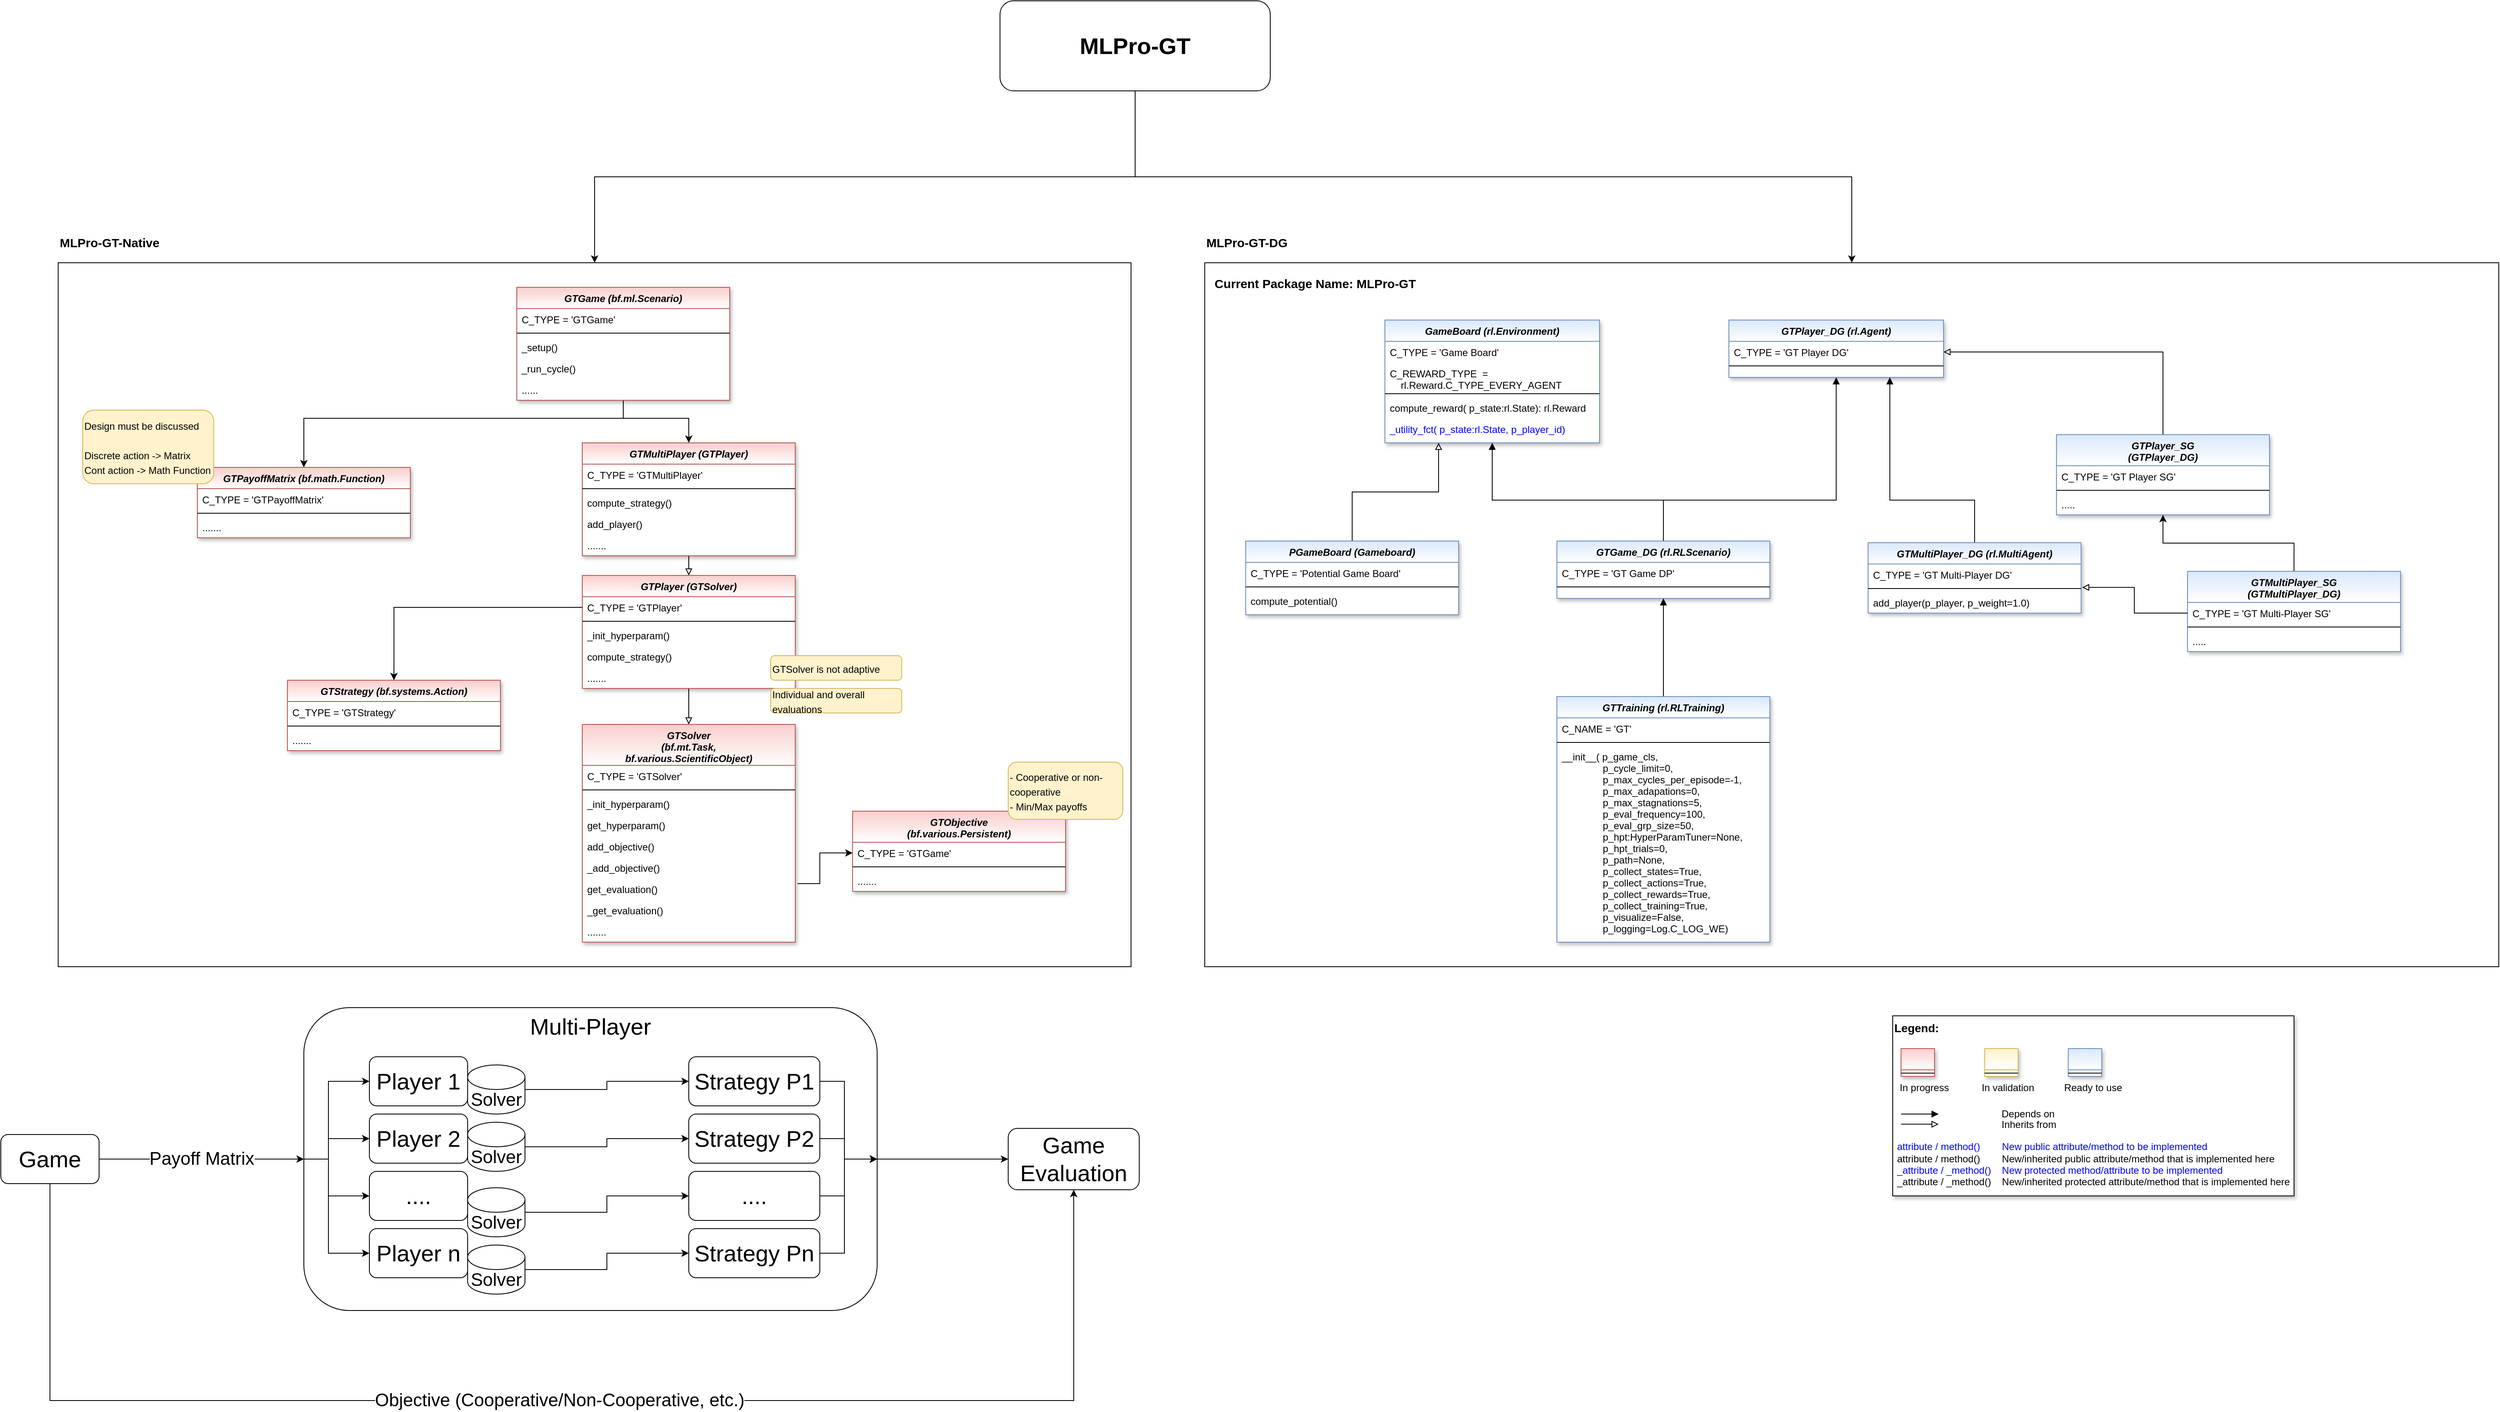 <mxfile version="21.2.8" type="device">
  <diagram id="C5RBs43oDa-KdzZeNtuy" name="Page-1">
    <mxGraphModel dx="3770" dy="956" grid="1" gridSize="10" guides="1" tooltips="1" connect="1" arrows="1" fold="1" page="1" pageScale="1" pageWidth="2336" pageHeight="1654" math="0" shadow="0">
      <root>
        <mxCell id="WIyWlLk6GJQsqaUBKTNV-0" />
        <mxCell id="WIyWlLk6GJQsqaUBKTNV-1" parent="WIyWlLk6GJQsqaUBKTNV-0" />
        <mxCell id="edyi3nbPPrcbqIj7zXXI-0" value="" style="rounded=0;whiteSpace=wrap;html=1;fillColor=none;" parent="WIyWlLk6GJQsqaUBKTNV-1" vertex="1">
          <mxGeometry x="1290" y="390" width="1580" height="860" as="geometry" />
        </mxCell>
        <mxCell id="edyi3nbPPrcbqIj7zXXI-1" value="GTPlayer_DG (rl.Agent)" style="swimlane;fontStyle=3;align=center;verticalAlign=top;childLayout=stackLayout;horizontal=1;startSize=26;horizontalStack=0;resizeParent=1;resizeLast=0;collapsible=1;marginBottom=0;rounded=0;shadow=1;strokeWidth=1;fillColor=#dae8fc;strokeColor=#6c8ebf;gradientColor=#ffffff;swimlaneFillColor=#ffffff;" parent="WIyWlLk6GJQsqaUBKTNV-1" vertex="1">
          <mxGeometry x="1930" y="460" width="262" height="70" as="geometry">
            <mxRectangle x="230" y="140" width="160" height="26" as="alternateBounds" />
          </mxGeometry>
        </mxCell>
        <mxCell id="edyi3nbPPrcbqIj7zXXI-2" value="C_TYPE = &#39;GT Player DG&#39;" style="text;align=left;verticalAlign=top;spacingLeft=4;spacingRight=4;overflow=hidden;rotatable=0;points=[[0,0.5],[1,0.5]];portConstraint=eastwest;" parent="edyi3nbPPrcbqIj7zXXI-1" vertex="1">
          <mxGeometry y="26" width="262" height="26" as="geometry" />
        </mxCell>
        <mxCell id="edyi3nbPPrcbqIj7zXXI-3" value="" style="line;html=1;strokeWidth=1;align=left;verticalAlign=middle;spacingTop=-1;spacingLeft=3;spacingRight=3;rotatable=0;labelPosition=right;points=[];portConstraint=eastwest;" parent="edyi3nbPPrcbqIj7zXXI-1" vertex="1">
          <mxGeometry y="52" width="262" height="8" as="geometry" />
        </mxCell>
        <mxCell id="edyi3nbPPrcbqIj7zXXI-4" value="GameBoard (rl.Environment)" style="swimlane;fontStyle=3;align=center;verticalAlign=top;childLayout=stackLayout;horizontal=1;startSize=26;horizontalStack=0;resizeParent=1;resizeLast=0;collapsible=1;marginBottom=0;rounded=0;shadow=1;strokeWidth=1;fillColor=#dae8fc;strokeColor=#6c8ebf;gradientColor=#ffffff;swimlaneFillColor=#ffffff;" parent="WIyWlLk6GJQsqaUBKTNV-1" vertex="1">
          <mxGeometry x="1510" y="460" width="262" height="150" as="geometry">
            <mxRectangle x="230" y="140" width="160" height="26" as="alternateBounds" />
          </mxGeometry>
        </mxCell>
        <mxCell id="edyi3nbPPrcbqIj7zXXI-5" value="C_TYPE = &#39;Game Board&#39;" style="text;align=left;verticalAlign=top;spacingLeft=4;spacingRight=4;overflow=hidden;rotatable=0;points=[[0,0.5],[1,0.5]];portConstraint=eastwest;" parent="edyi3nbPPrcbqIj7zXXI-4" vertex="1">
          <mxGeometry y="26" width="262" height="26" as="geometry" />
        </mxCell>
        <mxCell id="edyi3nbPPrcbqIj7zXXI-6" value="C_REWARD_TYPE  = &#xa;    rl.Reward.C_TYPE_EVERY_AGENT" style="text;align=left;verticalAlign=top;spacingLeft=4;spacingRight=4;overflow=hidden;rotatable=0;points=[[0,0.5],[1,0.5]];portConstraint=eastwest;" parent="edyi3nbPPrcbqIj7zXXI-4" vertex="1">
          <mxGeometry y="52" width="262" height="34" as="geometry" />
        </mxCell>
        <mxCell id="edyi3nbPPrcbqIj7zXXI-7" value="" style="line;html=1;strokeWidth=1;align=left;verticalAlign=middle;spacingTop=-1;spacingLeft=3;spacingRight=3;rotatable=0;labelPosition=right;points=[];portConstraint=eastwest;" parent="edyi3nbPPrcbqIj7zXXI-4" vertex="1">
          <mxGeometry y="86" width="262" height="8" as="geometry" />
        </mxCell>
        <mxCell id="edyi3nbPPrcbqIj7zXXI-8" value="compute_reward( p_state:rl.State): rl.Reward" style="text;align=left;verticalAlign=top;spacingLeft=4;spacingRight=4;overflow=hidden;rotatable=0;points=[[0,0.5],[1,0.5]];portConstraint=eastwest;" parent="edyi3nbPPrcbqIj7zXXI-4" vertex="1">
          <mxGeometry y="94" width="262" height="26" as="geometry" />
        </mxCell>
        <mxCell id="edyi3nbPPrcbqIj7zXXI-9" value="_utility_fct( p_state:rl.State, p_player_id)" style="text;align=left;verticalAlign=top;spacingLeft=4;spacingRight=4;overflow=hidden;rotatable=0;points=[[0,0.5],[1,0.5]];portConstraint=eastwest;fontColor=#0000FF;" parent="edyi3nbPPrcbqIj7zXXI-4" vertex="1">
          <mxGeometry y="120" width="262" height="26" as="geometry" />
        </mxCell>
        <mxCell id="edyi3nbPPrcbqIj7zXXI-10" style="edgeStyle=orthogonalEdgeStyle;rounded=0;orthogonalLoop=1;jettySize=auto;html=1;entryX=0.5;entryY=1;entryDx=0;entryDy=0;endArrow=block;endFill=1;exitX=0.5;exitY=0;exitDx=0;exitDy=0;" parent="WIyWlLk6GJQsqaUBKTNV-1" source="edyi3nbPPrcbqIj7zXXI-12" target="edyi3nbPPrcbqIj7zXXI-4" edge="1">
          <mxGeometry relative="1" as="geometry">
            <Array as="points">
              <mxPoint x="1830" y="680" />
              <mxPoint x="1638" y="680" />
            </Array>
          </mxGeometry>
        </mxCell>
        <mxCell id="edyi3nbPPrcbqIj7zXXI-11" style="edgeStyle=orthogonalEdgeStyle;rounded=0;orthogonalLoop=1;jettySize=auto;html=1;entryX=0.5;entryY=1;entryDx=0;entryDy=0;endArrow=block;endFill=1;exitX=0.5;exitY=0;exitDx=0;exitDy=0;" parent="WIyWlLk6GJQsqaUBKTNV-1" source="edyi3nbPPrcbqIj7zXXI-12" target="edyi3nbPPrcbqIj7zXXI-1" edge="1">
          <mxGeometry relative="1" as="geometry">
            <Array as="points">
              <mxPoint x="1830" y="680" />
              <mxPoint x="2018" y="680" />
            </Array>
          </mxGeometry>
        </mxCell>
        <mxCell id="edyi3nbPPrcbqIj7zXXI-12" value="GTGame_DG (rl.RLScenario)" style="swimlane;fontStyle=3;align=center;verticalAlign=top;childLayout=stackLayout;horizontal=1;startSize=26;horizontalStack=0;resizeParent=1;resizeLast=0;collapsible=1;marginBottom=0;rounded=0;shadow=1;strokeWidth=1;fillColor=#dae8fc;strokeColor=#6c8ebf;gradientColor=#ffffff;swimlaneFillColor=#ffffff;" parent="WIyWlLk6GJQsqaUBKTNV-1" vertex="1">
          <mxGeometry x="1720" y="730" width="260" height="70" as="geometry">
            <mxRectangle x="230" y="140" width="160" height="26" as="alternateBounds" />
          </mxGeometry>
        </mxCell>
        <mxCell id="edyi3nbPPrcbqIj7zXXI-13" value="C_TYPE = &#39;GT Game DP&#39;" style="text;align=left;verticalAlign=top;spacingLeft=4;spacingRight=4;overflow=hidden;rotatable=0;points=[[0,0.5],[1,0.5]];portConstraint=eastwest;" parent="edyi3nbPPrcbqIj7zXXI-12" vertex="1">
          <mxGeometry y="26" width="260" height="26" as="geometry" />
        </mxCell>
        <mxCell id="edyi3nbPPrcbqIj7zXXI-14" value="" style="line;html=1;strokeWidth=1;align=left;verticalAlign=middle;spacingTop=-1;spacingLeft=3;spacingRight=3;rotatable=0;labelPosition=right;points=[];portConstraint=eastwest;" parent="edyi3nbPPrcbqIj7zXXI-12" vertex="1">
          <mxGeometry y="52" width="260" height="8" as="geometry" />
        </mxCell>
        <mxCell id="edyi3nbPPrcbqIj7zXXI-15" style="edgeStyle=orthogonalEdgeStyle;rounded=0;orthogonalLoop=1;jettySize=auto;html=1;entryX=0.25;entryY=1;entryDx=0;entryDy=0;endArrow=block;endFill=0;" parent="WIyWlLk6GJQsqaUBKTNV-1" source="edyi3nbPPrcbqIj7zXXI-16" target="edyi3nbPPrcbqIj7zXXI-4" edge="1">
          <mxGeometry relative="1" as="geometry">
            <mxPoint x="1590" y="640" as="targetPoint" />
          </mxGeometry>
        </mxCell>
        <mxCell id="edyi3nbPPrcbqIj7zXXI-16" value="PGameBoard (Gameboard)" style="swimlane;fontStyle=3;align=center;verticalAlign=top;childLayout=stackLayout;horizontal=1;startSize=26;horizontalStack=0;resizeParent=1;resizeLast=0;collapsible=1;marginBottom=0;rounded=0;shadow=1;strokeWidth=1;fillColor=#dae8fc;strokeColor=#6c8ebf;gradientColor=#ffffff;swimlaneFillColor=#ffffff;" parent="WIyWlLk6GJQsqaUBKTNV-1" vertex="1">
          <mxGeometry x="1340" y="730" width="260" height="90" as="geometry">
            <mxRectangle x="230" y="140" width="160" height="26" as="alternateBounds" />
          </mxGeometry>
        </mxCell>
        <mxCell id="edyi3nbPPrcbqIj7zXXI-17" value="C_TYPE = &#39;Potential Game Board&#39;" style="text;align=left;verticalAlign=top;spacingLeft=4;spacingRight=4;overflow=hidden;rotatable=0;points=[[0,0.5],[1,0.5]];portConstraint=eastwest;" parent="edyi3nbPPrcbqIj7zXXI-16" vertex="1">
          <mxGeometry y="26" width="260" height="26" as="geometry" />
        </mxCell>
        <mxCell id="edyi3nbPPrcbqIj7zXXI-18" value="" style="line;html=1;strokeWidth=1;align=left;verticalAlign=middle;spacingTop=-1;spacingLeft=3;spacingRight=3;rotatable=0;labelPosition=right;points=[];portConstraint=eastwest;" parent="edyi3nbPPrcbqIj7zXXI-16" vertex="1">
          <mxGeometry y="52" width="260" height="8" as="geometry" />
        </mxCell>
        <mxCell id="edyi3nbPPrcbqIj7zXXI-19" value="compute_potential()" style="text;align=left;verticalAlign=top;spacingLeft=4;spacingRight=4;overflow=hidden;rotatable=0;points=[[0,0.5],[1,0.5]];portConstraint=eastwest;" parent="edyi3nbPPrcbqIj7zXXI-16" vertex="1">
          <mxGeometry y="60" width="260" height="26" as="geometry" />
        </mxCell>
        <mxCell id="edyi3nbPPrcbqIj7zXXI-20" style="edgeStyle=orthogonalEdgeStyle;rounded=0;orthogonalLoop=1;jettySize=auto;html=1;entryX=0.75;entryY=1;entryDx=0;entryDy=0;endArrow=block;endFill=1;exitX=0.5;exitY=0;exitDx=0;exitDy=0;" parent="WIyWlLk6GJQsqaUBKTNV-1" source="edyi3nbPPrcbqIj7zXXI-21" target="edyi3nbPPrcbqIj7zXXI-1" edge="1">
          <mxGeometry relative="1" as="geometry">
            <Array as="points">
              <mxPoint x="2170" y="680" />
              <mxPoint x="2073" y="680" />
            </Array>
          </mxGeometry>
        </mxCell>
        <mxCell id="edyi3nbPPrcbqIj7zXXI-21" value="GTMultiPlayer_DG (rl.MultiAgent)" style="swimlane;fontStyle=3;align=center;verticalAlign=top;childLayout=stackLayout;horizontal=1;startSize=26;horizontalStack=0;resizeParent=1;resizeLast=0;collapsible=1;marginBottom=0;rounded=0;shadow=1;strokeWidth=1;fillColor=#dae8fc;strokeColor=#6c8ebf;gradientColor=#ffffff;swimlaneFillColor=#ffffff;" parent="WIyWlLk6GJQsqaUBKTNV-1" vertex="1">
          <mxGeometry x="2100" y="732" width="260" height="86" as="geometry">
            <mxRectangle x="230" y="140" width="160" height="26" as="alternateBounds" />
          </mxGeometry>
        </mxCell>
        <mxCell id="edyi3nbPPrcbqIj7zXXI-22" value="C_TYPE = &#39;GT Multi-Player DG&#39;" style="text;align=left;verticalAlign=top;spacingLeft=4;spacingRight=4;overflow=hidden;rotatable=0;points=[[0,0.5],[1,0.5]];portConstraint=eastwest;" parent="edyi3nbPPrcbqIj7zXXI-21" vertex="1">
          <mxGeometry y="26" width="260" height="26" as="geometry" />
        </mxCell>
        <mxCell id="edyi3nbPPrcbqIj7zXXI-23" value="" style="line;html=1;strokeWidth=1;align=left;verticalAlign=middle;spacingTop=-1;spacingLeft=3;spacingRight=3;rotatable=0;labelPosition=right;points=[];portConstraint=eastwest;" parent="edyi3nbPPrcbqIj7zXXI-21" vertex="1">
          <mxGeometry y="52" width="260" height="8" as="geometry" />
        </mxCell>
        <mxCell id="edyi3nbPPrcbqIj7zXXI-24" value="add_player(p_player, p_weight=1.0)" style="text;align=left;verticalAlign=top;spacingLeft=4;spacingRight=4;overflow=hidden;rotatable=0;points=[[0,0.5],[1,0.5]];portConstraint=eastwest;" parent="edyi3nbPPrcbqIj7zXXI-21" vertex="1">
          <mxGeometry y="60" width="260" height="26" as="geometry" />
        </mxCell>
        <mxCell id="edyi3nbPPrcbqIj7zXXI-25" style="edgeStyle=orthogonalEdgeStyle;rounded=0;orthogonalLoop=1;jettySize=auto;html=1;entryX=0.5;entryY=1;entryDx=0;entryDy=0;endArrow=block;endFill=1;" parent="WIyWlLk6GJQsqaUBKTNV-1" source="edyi3nbPPrcbqIj7zXXI-26" target="edyi3nbPPrcbqIj7zXXI-12" edge="1">
          <mxGeometry relative="1" as="geometry" />
        </mxCell>
        <mxCell id="edyi3nbPPrcbqIj7zXXI-26" value="GTTraining (rl.RLTraining)" style="swimlane;fontStyle=3;align=center;verticalAlign=top;childLayout=stackLayout;horizontal=1;startSize=26;horizontalStack=0;resizeParent=1;resizeLast=0;collapsible=1;marginBottom=0;rounded=0;shadow=1;strokeWidth=1;fillColor=#dae8fc;strokeColor=#6c8ebf;swimlaneFillColor=#ffffff;gradientColor=#ffffff;glass=0;" parent="WIyWlLk6GJQsqaUBKTNV-1" vertex="1">
          <mxGeometry x="1720" y="920" width="260" height="300" as="geometry">
            <mxRectangle x="230" y="140" width="160" height="26" as="alternateBounds" />
          </mxGeometry>
        </mxCell>
        <mxCell id="edyi3nbPPrcbqIj7zXXI-27" value="C_NAME = &#39;GT&#39;" style="text;align=left;verticalAlign=top;spacingLeft=4;spacingRight=4;overflow=hidden;rotatable=0;points=[[0,0.5],[1,0.5]];portConstraint=eastwest;" parent="edyi3nbPPrcbqIj7zXXI-26" vertex="1">
          <mxGeometry y="26" width="260" height="26" as="geometry" />
        </mxCell>
        <mxCell id="edyi3nbPPrcbqIj7zXXI-28" value="" style="line;html=1;strokeWidth=1;align=left;verticalAlign=middle;spacingTop=-1;spacingLeft=3;spacingRight=3;rotatable=0;labelPosition=right;points=[];portConstraint=eastwest;" parent="edyi3nbPPrcbqIj7zXXI-26" vertex="1">
          <mxGeometry y="52" width="260" height="8" as="geometry" />
        </mxCell>
        <mxCell id="edyi3nbPPrcbqIj7zXXI-29" value="__init__( p_game_cls, &#xa;               p_cycle_limit=0,&#xa;               p_max_cycles_per_episode=-1, &#xa;               p_max_adapations=0,&#xa;               p_max_stagnations=5,&#xa;               p_eval_frequency=100,&#xa;               p_eval_grp_size=50,&#xa;               p_hpt:HyperParamTuner=None,&#xa;               p_hpt_trials=0,&#xa;               p_path=None,&#xa;               p_collect_states=True,&#xa;               p_collect_actions=True,&#xa;               p_collect_rewards=True,&#xa;               p_collect_training=True,&#xa;               p_visualize=False,&#xa;               p_logging=Log.C_LOG_WE)" style="text;align=left;verticalAlign=top;spacingLeft=4;spacingRight=4;overflow=hidden;rotatable=0;points=[[0,0.5],[1,0.5]];portConstraint=eastwest;" parent="edyi3nbPPrcbqIj7zXXI-26" vertex="1">
          <mxGeometry y="60" width="260" height="240" as="geometry" />
        </mxCell>
        <mxCell id="edyi3nbPPrcbqIj7zXXI-30" value="" style="group" parent="WIyWlLk6GJQsqaUBKTNV-1" vertex="1" connectable="0">
          <mxGeometry x="2130" y="1310" width="490" height="220" as="geometry" />
        </mxCell>
        <mxCell id="edyi3nbPPrcbqIj7zXXI-31" value="&lt;font color=&quot;#000000&quot; size=&quot;1&quot;&gt;&lt;b style=&quot;font-size: 14px&quot;&gt;Legend:&lt;br&gt;&lt;/b&gt;&lt;/font&gt;&lt;br&gt;&lt;br&gt;&lt;br&gt;&lt;font color=&quot;#0000ff&quot; style=&quot;font-size: 6px&quot;&gt;&lt;br&gt;&lt;/font&gt;&lt;span style=&quot;color: rgb(0 , 0 , 0)&quot;&gt;&lt;font style=&quot;font-size: 4px&quot;&gt;&amp;nbsp; &amp;nbsp;&lt;/font&gt;&amp;nbsp;In progress&amp;nbsp; &amp;nbsp; &amp;nbsp; &amp;nbsp; &amp;nbsp; &amp;nbsp; In validation&amp;nbsp; &amp;nbsp; &amp;nbsp; &amp;nbsp; &amp;nbsp; &amp;nbsp;Ready to use&lt;/span&gt;&lt;font color=&quot;#000000&quot;&gt;&amp;nbsp;&lt;br&gt;&lt;/font&gt;&lt;font color=&quot;#0000ff&quot;&gt;&lt;br&gt;&lt;br&gt;&lt;br&gt;&lt;br&gt;&amp;nbsp;attribute / method()&amp;nbsp; &amp;nbsp; &amp;nbsp; &amp;nbsp; New public attribute/method to be implemented&lt;/font&gt;&lt;br&gt;&lt;font color=&quot;#000000&quot;&gt;&amp;nbsp;&lt;/font&gt;&lt;font color=&quot;#000000&quot;&gt;attribute / method()&lt;span&gt;	&lt;/span&gt;&amp;nbsp; &amp;nbsp; &amp;nbsp; &amp;nbsp;New/inherited public attribute/method that is implemented here&lt;br&gt;&lt;/font&gt;&lt;font color=&quot;#0000ff&quot;&gt;&amp;nbsp;_attribute /&amp;nbsp;&lt;/font&gt;&lt;font color=&quot;#0000ff&quot;&gt;_method()&amp;nbsp; &amp;nbsp; New protected method/attribute to be implemented&lt;/font&gt;&lt;br&gt;&lt;font color=&quot;#000000&quot;&gt;&amp;nbsp;_attribute / _method()&amp;nbsp; &amp;nbsp; New/inherited protected attribute/method that is implemented here&lt;br&gt;&lt;/font&gt;&lt;font color=&quot;#000000&quot;&gt;&lt;br&gt;&lt;br&gt;&lt;br&gt;&lt;br&gt;&lt;br&gt;&lt;/font&gt;" style="text;html=1;align=left;verticalAlign=top;whiteSpace=wrap;rounded=0;fontColor=#006600;strokeColor=#000000;shadow=1;fillColor=#ffffff;" parent="edyi3nbPPrcbqIj7zXXI-30" vertex="1">
          <mxGeometry width="490.0" height="220" as="geometry" />
        </mxCell>
        <mxCell id="edyi3nbPPrcbqIj7zXXI-32" value="Depends on" style="endArrow=block;html=1;labelPosition=right;verticalLabelPosition=middle;align=left;verticalAlign=middle;endFill=1;fontSize=12;" parent="edyi3nbPPrcbqIj7zXXI-30" edge="1">
          <mxGeometry x="-1623.125" y="-2180" width="51.042" height="50" as="geometry">
            <mxPoint x="10.208" y="120.003" as="sourcePoint" />
            <mxPoint x="55.991" y="120.003" as="targetPoint" />
            <mxPoint x="98" as="offset" />
            <Array as="points">
              <mxPoint x="30.625" y="120" />
            </Array>
          </mxGeometry>
        </mxCell>
        <mxCell id="edyi3nbPPrcbqIj7zXXI-33" value="Inherits from" style="endArrow=block;html=1;labelPosition=right;verticalLabelPosition=middle;align=left;verticalAlign=middle;endFill=0;fontSize=12;" parent="edyi3nbPPrcbqIj7zXXI-30" edge="1">
          <mxGeometry x="-1623.125" y="-2180" width="51.042" height="50" as="geometry">
            <mxPoint x="10.208" y="132.385" as="sourcePoint" />
            <mxPoint x="55.991" y="132.385" as="targetPoint" />
            <mxPoint x="98" y="1" as="offset" />
          </mxGeometry>
        </mxCell>
        <mxCell id="edyi3nbPPrcbqIj7zXXI-34" value="" style="swimlane;fontStyle=3;align=center;verticalAlign=top;childLayout=stackLayout;horizontal=1;startSize=26;horizontalStack=0;resizeParent=1;resizeLast=0;collapsible=1;marginBottom=0;rounded=0;shadow=1;strokeWidth=1;fillColor=#f8cecc;strokeColor=#b85450;gradientColor=#ffffff;swimlaneFillColor=#ffffff;" parent="edyi3nbPPrcbqIj7zXXI-30" vertex="1">
          <mxGeometry x="10.208" y="40" width="40.833" height="34" as="geometry">
            <mxRectangle x="230" y="140" width="160" height="26" as="alternateBounds" />
          </mxGeometry>
        </mxCell>
        <mxCell id="edyi3nbPPrcbqIj7zXXI-35" value="" style="line;html=1;strokeWidth=1;align=left;verticalAlign=middle;spacingTop=-1;spacingLeft=3;spacingRight=3;rotatable=0;labelPosition=right;points=[];portConstraint=eastwest;" parent="edyi3nbPPrcbqIj7zXXI-34" vertex="1">
          <mxGeometry y="26" width="40.833" height="8" as="geometry" />
        </mxCell>
        <mxCell id="edyi3nbPPrcbqIj7zXXI-36" value="" style="swimlane;fontStyle=3;align=center;verticalAlign=top;childLayout=stackLayout;horizontal=1;startSize=26;horizontalStack=0;resizeParent=1;resizeLast=0;collapsible=1;marginBottom=0;rounded=0;shadow=1;strokeWidth=1;fillColor=#fff2cc;strokeColor=#d6b656;gradientColor=#ffffff;swimlaneFillColor=#ffffff;" parent="edyi3nbPPrcbqIj7zXXI-30" vertex="1">
          <mxGeometry x="112.292" y="40" width="40.833" height="34" as="geometry">
            <mxRectangle x="230" y="140" width="160" height="26" as="alternateBounds" />
          </mxGeometry>
        </mxCell>
        <mxCell id="edyi3nbPPrcbqIj7zXXI-37" value="" style="line;html=1;strokeWidth=1;align=left;verticalAlign=middle;spacingTop=-1;spacingLeft=3;spacingRight=3;rotatable=0;labelPosition=right;points=[];portConstraint=eastwest;" parent="edyi3nbPPrcbqIj7zXXI-36" vertex="1">
          <mxGeometry y="26" width="40.833" height="8" as="geometry" />
        </mxCell>
        <mxCell id="edyi3nbPPrcbqIj7zXXI-38" value="" style="swimlane;fontStyle=3;align=center;verticalAlign=top;childLayout=stackLayout;horizontal=1;startSize=26;horizontalStack=0;resizeParent=1;resizeLast=0;collapsible=1;marginBottom=0;rounded=0;shadow=1;strokeWidth=1;fillColor=#dae8fc;strokeColor=#6c8ebf;gradientColor=#ffffff;swimlaneFillColor=#ffffff;" parent="edyi3nbPPrcbqIj7zXXI-30" vertex="1">
          <mxGeometry x="214.375" y="40" width="40.833" height="34" as="geometry">
            <mxRectangle x="230" y="140" width="160" height="26" as="alternateBounds" />
          </mxGeometry>
        </mxCell>
        <mxCell id="edyi3nbPPrcbqIj7zXXI-39" value="" style="line;html=1;strokeWidth=1;align=left;verticalAlign=middle;spacingTop=-1;spacingLeft=3;spacingRight=3;rotatable=0;labelPosition=right;points=[];portConstraint=eastwest;" parent="edyi3nbPPrcbqIj7zXXI-38" vertex="1">
          <mxGeometry y="26" width="40.833" height="8" as="geometry" />
        </mxCell>
        <mxCell id="edyi3nbPPrcbqIj7zXXI-40" value="Current Package Name: MLPro-GT" style="text;html=1;strokeColor=none;fillColor=none;align=left;verticalAlign=middle;whiteSpace=wrap;rounded=0;fontSize=15;fontStyle=1" parent="WIyWlLk6GJQsqaUBKTNV-1" vertex="1">
          <mxGeometry x="1300" y="400" width="290" height="30" as="geometry" />
        </mxCell>
        <mxCell id="edyi3nbPPrcbqIj7zXXI-41" value="MLPro-GT-DG" style="text;html=1;strokeColor=none;fillColor=none;align=left;verticalAlign=middle;whiteSpace=wrap;rounded=0;fontSize=15;fontStyle=1" parent="WIyWlLk6GJQsqaUBKTNV-1" vertex="1">
          <mxGeometry x="1290" y="350" width="290" height="30" as="geometry" />
        </mxCell>
        <mxCell id="edyi3nbPPrcbqIj7zXXI-42" value="" style="rounded=0;whiteSpace=wrap;html=1;fillColor=none;" parent="WIyWlLk6GJQsqaUBKTNV-1" vertex="1">
          <mxGeometry x="-110" y="390" width="1310" height="860" as="geometry" />
        </mxCell>
        <mxCell id="edyi3nbPPrcbqIj7zXXI-43" value="MLPro-GT-Native" style="text;html=1;strokeColor=none;fillColor=none;align=left;verticalAlign=middle;whiteSpace=wrap;rounded=0;fontSize=15;fontStyle=1" parent="WIyWlLk6GJQsqaUBKTNV-1" vertex="1">
          <mxGeometry x="-110" y="350" width="290" height="30" as="geometry" />
        </mxCell>
        <mxCell id="edyi3nbPPrcbqIj7zXXI-44" style="edgeStyle=orthogonalEdgeStyle;rounded=0;orthogonalLoop=1;jettySize=auto;html=1;exitX=0.5;exitY=1;exitDx=0;exitDy=0;strokeColor=#000000;fontSize=12;fontColor=#FF0000;" parent="WIyWlLk6GJQsqaUBKTNV-1" source="edyi3nbPPrcbqIj7zXXI-47" target="edyi3nbPPrcbqIj7zXXI-62" edge="1">
          <mxGeometry relative="1" as="geometry">
            <Array as="points">
              <mxPoint x="580" y="580" />
              <mxPoint x="660" y="580" />
            </Array>
          </mxGeometry>
        </mxCell>
        <mxCell id="edyi3nbPPrcbqIj7zXXI-45" style="edgeStyle=orthogonalEdgeStyle;rounded=0;orthogonalLoop=1;jettySize=auto;html=1;exitX=0.5;exitY=1;exitDx=0;exitDy=0;strokeColor=#000000;fontSize=12;fontColor=#FF0000;" parent="WIyWlLk6GJQsqaUBKTNV-1" source="edyi3nbPPrcbqIj7zXXI-47" target="edyi3nbPPrcbqIj7zXXI-69" edge="1">
          <mxGeometry relative="1" as="geometry">
            <Array as="points">
              <mxPoint x="580" y="580" />
              <mxPoint x="190" y="580" />
            </Array>
          </mxGeometry>
        </mxCell>
        <mxCell id="edyi3nbPPrcbqIj7zXXI-47" value="GTGame (bf.ml.Scenario)" style="swimlane;fontStyle=3;align=center;verticalAlign=top;childLayout=stackLayout;horizontal=1;startSize=26;horizontalStack=0;resizeParent=1;resizeLast=0;collapsible=1;marginBottom=0;rounded=0;shadow=1;strokeWidth=1;fillColor=#f8cecc;strokeColor=#b85450;swimlaneFillColor=#ffffff;gradientColor=#FFFFFF;" parent="WIyWlLk6GJQsqaUBKTNV-1" vertex="1">
          <mxGeometry x="450" y="420" width="260" height="138" as="geometry">
            <mxRectangle x="230" y="140" width="160" height="26" as="alternateBounds" />
          </mxGeometry>
        </mxCell>
        <mxCell id="edyi3nbPPrcbqIj7zXXI-48" value="C_TYPE = &#39;GTGame&#39;" style="text;align=left;verticalAlign=top;spacingLeft=4;spacingRight=4;overflow=hidden;rotatable=0;points=[[0,0.5],[1,0.5]];portConstraint=eastwest;" parent="edyi3nbPPrcbqIj7zXXI-47" vertex="1">
          <mxGeometry y="26" width="260" height="26" as="geometry" />
        </mxCell>
        <mxCell id="edyi3nbPPrcbqIj7zXXI-49" value="" style="line;html=1;strokeWidth=1;align=left;verticalAlign=middle;spacingTop=-1;spacingLeft=3;spacingRight=3;rotatable=0;labelPosition=right;points=[];portConstraint=eastwest;" parent="edyi3nbPPrcbqIj7zXXI-47" vertex="1">
          <mxGeometry y="52" width="260" height="8" as="geometry" />
        </mxCell>
        <mxCell id="PY6VnsQkHOvrlPO8x4ux-0" value="_setup()" style="text;align=left;verticalAlign=top;spacingLeft=4;spacingRight=4;overflow=hidden;rotatable=0;points=[[0,0.5],[1,0.5]];portConstraint=eastwest;" parent="edyi3nbPPrcbqIj7zXXI-47" vertex="1">
          <mxGeometry y="60" width="260" height="26" as="geometry" />
        </mxCell>
        <mxCell id="PY6VnsQkHOvrlPO8x4ux-1" value="_run_cycle()" style="text;align=left;verticalAlign=top;spacingLeft=4;spacingRight=4;overflow=hidden;rotatable=0;points=[[0,0.5],[1,0.5]];portConstraint=eastwest;" parent="edyi3nbPPrcbqIj7zXXI-47" vertex="1">
          <mxGeometry y="86" width="260" height="26" as="geometry" />
        </mxCell>
        <mxCell id="PY6VnsQkHOvrlPO8x4ux-2" value="......" style="text;align=left;verticalAlign=top;spacingLeft=4;spacingRight=4;overflow=hidden;rotatable=0;points=[[0,0.5],[1,0.5]];portConstraint=eastwest;" parent="edyi3nbPPrcbqIj7zXXI-47" vertex="1">
          <mxGeometry y="112" width="260" height="26" as="geometry" />
        </mxCell>
        <mxCell id="edyi3nbPPrcbqIj7zXXI-54" style="edgeStyle=orthogonalEdgeStyle;rounded=0;orthogonalLoop=1;jettySize=auto;html=1;exitX=0.5;exitY=1;exitDx=0;exitDy=0;strokeColor=#000000;fontSize=12;fontColor=#FF0000;endArrow=block;endFill=0;" parent="WIyWlLk6GJQsqaUBKTNV-1" source="edyi3nbPPrcbqIj7zXXI-55" target="edyi3nbPPrcbqIj7zXXI-65" edge="1">
          <mxGeometry relative="1" as="geometry" />
        </mxCell>
        <mxCell id="edyi3nbPPrcbqIj7zXXI-55" value="GTPlayer (GTSolver)" style="swimlane;fontStyle=3;align=center;verticalAlign=top;childLayout=stackLayout;horizontal=1;startSize=26;horizontalStack=0;resizeParent=1;resizeLast=0;collapsible=1;marginBottom=0;rounded=0;shadow=1;strokeWidth=1;fillColor=#f8cecc;strokeColor=#b85450;swimlaneFillColor=#ffffff;gradientColor=#FFFFFF;" parent="WIyWlLk6GJQsqaUBKTNV-1" vertex="1">
          <mxGeometry x="530" y="772" width="260" height="138" as="geometry">
            <mxRectangle x="230" y="140" width="160" height="26" as="alternateBounds" />
          </mxGeometry>
        </mxCell>
        <mxCell id="edyi3nbPPrcbqIj7zXXI-56" value="C_TYPE = &#39;GTPlayer&#39;" style="text;align=left;verticalAlign=top;spacingLeft=4;spacingRight=4;overflow=hidden;rotatable=0;points=[[0,0.5],[1,0.5]];portConstraint=eastwest;" parent="edyi3nbPPrcbqIj7zXXI-55" vertex="1">
          <mxGeometry y="26" width="260" height="26" as="geometry" />
        </mxCell>
        <mxCell id="edyi3nbPPrcbqIj7zXXI-57" value="" style="line;html=1;strokeWidth=1;align=left;verticalAlign=middle;spacingTop=-1;spacingLeft=3;spacingRight=3;rotatable=0;labelPosition=right;points=[];portConstraint=eastwest;" parent="edyi3nbPPrcbqIj7zXXI-55" vertex="1">
          <mxGeometry y="52" width="260" height="8" as="geometry" />
        </mxCell>
        <mxCell id="PY6VnsQkHOvrlPO8x4ux-17" value="_init_hyperparam()" style="text;align=left;verticalAlign=top;spacingLeft=4;spacingRight=4;overflow=hidden;rotatable=0;points=[[0,0.5],[1,0.5]];portConstraint=eastwest;" parent="edyi3nbPPrcbqIj7zXXI-55" vertex="1">
          <mxGeometry y="60" width="260" height="26" as="geometry" />
        </mxCell>
        <mxCell id="PY6VnsQkHOvrlPO8x4ux-18" value="compute_strategy()" style="text;align=left;verticalAlign=top;spacingLeft=4;spacingRight=4;overflow=hidden;rotatable=0;points=[[0,0.5],[1,0.5]];portConstraint=eastwest;" parent="edyi3nbPPrcbqIj7zXXI-55" vertex="1">
          <mxGeometry y="86" width="260" height="26" as="geometry" />
        </mxCell>
        <mxCell id="PY6VnsQkHOvrlPO8x4ux-23" value="......." style="text;align=left;verticalAlign=top;spacingLeft=4;spacingRight=4;overflow=hidden;rotatable=0;points=[[0,0.5],[1,0.5]];portConstraint=eastwest;" parent="edyi3nbPPrcbqIj7zXXI-55" vertex="1">
          <mxGeometry y="112" width="260" height="26" as="geometry" />
        </mxCell>
        <mxCell id="edyi3nbPPrcbqIj7zXXI-58" value="GTStrategy (bf.systems.Action)" style="swimlane;fontStyle=3;align=center;verticalAlign=top;childLayout=stackLayout;horizontal=1;startSize=26;horizontalStack=0;resizeParent=1;resizeLast=0;collapsible=1;marginBottom=0;rounded=0;shadow=1;strokeWidth=1;fillColor=#f8cecc;strokeColor=#b85450;swimlaneFillColor=#ffffff;gradientColor=#FFFFFF;" parent="WIyWlLk6GJQsqaUBKTNV-1" vertex="1">
          <mxGeometry x="170" y="900" width="260" height="86" as="geometry">
            <mxRectangle x="230" y="140" width="160" height="26" as="alternateBounds" />
          </mxGeometry>
        </mxCell>
        <mxCell id="edyi3nbPPrcbqIj7zXXI-59" value="C_TYPE = &#39;GTStrategy&#39;" style="text;align=left;verticalAlign=top;spacingLeft=4;spacingRight=4;overflow=hidden;rotatable=0;points=[[0,0.5],[1,0.5]];portConstraint=eastwest;" parent="edyi3nbPPrcbqIj7zXXI-58" vertex="1">
          <mxGeometry y="26" width="260" height="26" as="geometry" />
        </mxCell>
        <mxCell id="edyi3nbPPrcbqIj7zXXI-60" value="" style="line;html=1;strokeWidth=1;align=left;verticalAlign=middle;spacingTop=-1;spacingLeft=3;spacingRight=3;rotatable=0;labelPosition=right;points=[];portConstraint=eastwest;" parent="edyi3nbPPrcbqIj7zXXI-58" vertex="1">
          <mxGeometry y="52" width="260" height="8" as="geometry" />
        </mxCell>
        <mxCell id="PY6VnsQkHOvrlPO8x4ux-21" value="......." style="text;align=left;verticalAlign=top;spacingLeft=4;spacingRight=4;overflow=hidden;rotatable=0;points=[[0,0.5],[1,0.5]];portConstraint=eastwest;" parent="edyi3nbPPrcbqIj7zXXI-58" vertex="1">
          <mxGeometry y="60" width="260" height="26" as="geometry" />
        </mxCell>
        <mxCell id="edyi3nbPPrcbqIj7zXXI-61" style="edgeStyle=orthogonalEdgeStyle;rounded=0;orthogonalLoop=1;jettySize=auto;html=1;exitX=0.5;exitY=1;exitDx=0;exitDy=0;entryX=0.5;entryY=0;entryDx=0;entryDy=0;strokeColor=#000000;fontSize=12;fontColor=#FF0000;endArrow=block;endFill=0;" parent="WIyWlLk6GJQsqaUBKTNV-1" source="edyi3nbPPrcbqIj7zXXI-62" target="edyi3nbPPrcbqIj7zXXI-55" edge="1">
          <mxGeometry relative="1" as="geometry" />
        </mxCell>
        <mxCell id="edyi3nbPPrcbqIj7zXXI-62" value="GTMultiPlayer (GTPlayer)" style="swimlane;fontStyle=3;align=center;verticalAlign=top;childLayout=stackLayout;horizontal=1;startSize=26;horizontalStack=0;resizeParent=1;resizeLast=0;collapsible=1;marginBottom=0;rounded=0;shadow=1;strokeWidth=1;fillColor=#f8cecc;strokeColor=#b85450;swimlaneFillColor=#ffffff;gradientColor=#FFFFFF;" parent="WIyWlLk6GJQsqaUBKTNV-1" vertex="1">
          <mxGeometry x="530" y="610" width="260" height="138" as="geometry">
            <mxRectangle x="230" y="140" width="160" height="26" as="alternateBounds" />
          </mxGeometry>
        </mxCell>
        <mxCell id="edyi3nbPPrcbqIj7zXXI-63" value="C_TYPE = &#39;GTMultiPlayer&#39;" style="text;align=left;verticalAlign=top;spacingLeft=4;spacingRight=4;overflow=hidden;rotatable=0;points=[[0,0.5],[1,0.5]];portConstraint=eastwest;" parent="edyi3nbPPrcbqIj7zXXI-62" vertex="1">
          <mxGeometry y="26" width="260" height="26" as="geometry" />
        </mxCell>
        <mxCell id="edyi3nbPPrcbqIj7zXXI-64" value="" style="line;html=1;strokeWidth=1;align=left;verticalAlign=middle;spacingTop=-1;spacingLeft=3;spacingRight=3;rotatable=0;labelPosition=right;points=[];portConstraint=eastwest;" parent="edyi3nbPPrcbqIj7zXXI-62" vertex="1">
          <mxGeometry y="52" width="260" height="8" as="geometry" />
        </mxCell>
        <mxCell id="PY6VnsQkHOvrlPO8x4ux-19" value="compute_strategy()" style="text;align=left;verticalAlign=top;spacingLeft=4;spacingRight=4;overflow=hidden;rotatable=0;points=[[0,0.5],[1,0.5]];portConstraint=eastwest;" parent="edyi3nbPPrcbqIj7zXXI-62" vertex="1">
          <mxGeometry y="60" width="260" height="26" as="geometry" />
        </mxCell>
        <mxCell id="PY6VnsQkHOvrlPO8x4ux-20" value="add_player()" style="text;align=left;verticalAlign=top;spacingLeft=4;spacingRight=4;overflow=hidden;rotatable=0;points=[[0,0.5],[1,0.5]];portConstraint=eastwest;" parent="edyi3nbPPrcbqIj7zXXI-62" vertex="1">
          <mxGeometry y="86" width="260" height="26" as="geometry" />
        </mxCell>
        <mxCell id="PY6VnsQkHOvrlPO8x4ux-24" value="......." style="text;align=left;verticalAlign=top;spacingLeft=4;spacingRight=4;overflow=hidden;rotatable=0;points=[[0,0.5],[1,0.5]];portConstraint=eastwest;" parent="edyi3nbPPrcbqIj7zXXI-62" vertex="1">
          <mxGeometry y="112" width="260" height="26" as="geometry" />
        </mxCell>
        <mxCell id="edyi3nbPPrcbqIj7zXXI-65" value="GTSolver&#xa;(bf.mt.Task,&#xa;bf.various.ScientificObject)" style="swimlane;fontStyle=3;align=center;verticalAlign=top;childLayout=stackLayout;horizontal=1;startSize=50;horizontalStack=0;resizeParent=1;resizeLast=0;collapsible=1;marginBottom=0;rounded=0;shadow=1;strokeWidth=1;fillColor=#f8cecc;strokeColor=#b85450;swimlaneFillColor=#ffffff;gradientColor=#FFFFFF;" parent="WIyWlLk6GJQsqaUBKTNV-1" vertex="1">
          <mxGeometry x="530" y="954" width="260" height="266" as="geometry">
            <mxRectangle x="230" y="140" width="160" height="26" as="alternateBounds" />
          </mxGeometry>
        </mxCell>
        <mxCell id="edyi3nbPPrcbqIj7zXXI-66" value="C_TYPE = &#39;GTSolver&#39;" style="text;align=left;verticalAlign=top;spacingLeft=4;spacingRight=4;overflow=hidden;rotatable=0;points=[[0,0.5],[1,0.5]];portConstraint=eastwest;" parent="edyi3nbPPrcbqIj7zXXI-65" vertex="1">
          <mxGeometry y="50" width="260" height="26" as="geometry" />
        </mxCell>
        <mxCell id="edyi3nbPPrcbqIj7zXXI-67" value="" style="line;html=1;strokeWidth=1;align=left;verticalAlign=middle;spacingTop=-1;spacingLeft=3;spacingRight=3;rotatable=0;labelPosition=right;points=[];portConstraint=eastwest;" parent="edyi3nbPPrcbqIj7zXXI-65" vertex="1">
          <mxGeometry y="76" width="260" height="8" as="geometry" />
        </mxCell>
        <mxCell id="PY6VnsQkHOvrlPO8x4ux-3" value="_init_hyperparam()" style="text;align=left;verticalAlign=top;spacingLeft=4;spacingRight=4;overflow=hidden;rotatable=0;points=[[0,0.5],[1,0.5]];portConstraint=eastwest;" parent="edyi3nbPPrcbqIj7zXXI-65" vertex="1">
          <mxGeometry y="84" width="260" height="26" as="geometry" />
        </mxCell>
        <mxCell id="PY6VnsQkHOvrlPO8x4ux-4" value="get_hyperparam()" style="text;align=left;verticalAlign=top;spacingLeft=4;spacingRight=4;overflow=hidden;rotatable=0;points=[[0,0.5],[1,0.5]];portConstraint=eastwest;" parent="edyi3nbPPrcbqIj7zXXI-65" vertex="1">
          <mxGeometry y="110" width="260" height="26" as="geometry" />
        </mxCell>
        <mxCell id="PY6VnsQkHOvrlPO8x4ux-6" value="add_objective()" style="text;align=left;verticalAlign=top;spacingLeft=4;spacingRight=4;overflow=hidden;rotatable=0;points=[[0,0.5],[1,0.5]];portConstraint=eastwest;" parent="edyi3nbPPrcbqIj7zXXI-65" vertex="1">
          <mxGeometry y="136" width="260" height="26" as="geometry" />
        </mxCell>
        <mxCell id="PY6VnsQkHOvrlPO8x4ux-7" value="_add_objective()" style="text;align=left;verticalAlign=top;spacingLeft=4;spacingRight=4;overflow=hidden;rotatable=0;points=[[0,0.5],[1,0.5]];portConstraint=eastwest;" parent="edyi3nbPPrcbqIj7zXXI-65" vertex="1">
          <mxGeometry y="162" width="260" height="26" as="geometry" />
        </mxCell>
        <mxCell id="PY6VnsQkHOvrlPO8x4ux-8" value="get_evaluation()" style="text;align=left;verticalAlign=top;spacingLeft=4;spacingRight=4;overflow=hidden;rotatable=0;points=[[0,0.5],[1,0.5]];portConstraint=eastwest;" parent="edyi3nbPPrcbqIj7zXXI-65" vertex="1">
          <mxGeometry y="188" width="260" height="26" as="geometry" />
        </mxCell>
        <mxCell id="PY6VnsQkHOvrlPO8x4ux-9" value="_get_evaluation()" style="text;align=left;verticalAlign=top;spacingLeft=4;spacingRight=4;overflow=hidden;rotatable=0;points=[[0,0.5],[1,0.5]];portConstraint=eastwest;" parent="edyi3nbPPrcbqIj7zXXI-65" vertex="1">
          <mxGeometry y="214" width="260" height="26" as="geometry" />
        </mxCell>
        <mxCell id="PY6VnsQkHOvrlPO8x4ux-15" value="......." style="text;align=left;verticalAlign=top;spacingLeft=4;spacingRight=4;overflow=hidden;rotatable=0;points=[[0,0.5],[1,0.5]];portConstraint=eastwest;" parent="edyi3nbPPrcbqIj7zXXI-65" vertex="1">
          <mxGeometry y="240" width="260" height="26" as="geometry" />
        </mxCell>
        <mxCell id="edyi3nbPPrcbqIj7zXXI-68" value="&lt;font style=&quot;font-size: 12px;&quot;&gt;GTSolver is not adaptive&lt;/font&gt;" style="rounded=1;whiteSpace=wrap;html=1;fontSize=15;fillColor=#fff2cc;strokeColor=#d6b656;align=left;" parent="WIyWlLk6GJQsqaUBKTNV-1" vertex="1">
          <mxGeometry x="760" y="870" width="160" height="30" as="geometry" />
        </mxCell>
        <mxCell id="edyi3nbPPrcbqIj7zXXI-69" value="GTPayoffMatrix (bf.math.Function)" style="swimlane;fontStyle=3;align=center;verticalAlign=top;childLayout=stackLayout;horizontal=1;startSize=26;horizontalStack=0;resizeParent=1;resizeLast=0;collapsible=1;marginBottom=0;rounded=0;shadow=1;strokeWidth=1;fillColor=#f8cecc;strokeColor=#b85450;swimlaneFillColor=#ffffff;gradientColor=#FFFFFF;" parent="WIyWlLk6GJQsqaUBKTNV-1" vertex="1">
          <mxGeometry x="60" y="640" width="260" height="86" as="geometry">
            <mxRectangle x="230" y="140" width="160" height="26" as="alternateBounds" />
          </mxGeometry>
        </mxCell>
        <mxCell id="edyi3nbPPrcbqIj7zXXI-70" value="C_TYPE = &#39;GTPayoffMatrix&#39;" style="text;align=left;verticalAlign=top;spacingLeft=4;spacingRight=4;overflow=hidden;rotatable=0;points=[[0,0.5],[1,0.5]];portConstraint=eastwest;" parent="edyi3nbPPrcbqIj7zXXI-69" vertex="1">
          <mxGeometry y="26" width="260" height="26" as="geometry" />
        </mxCell>
        <mxCell id="edyi3nbPPrcbqIj7zXXI-71" value="" style="line;html=1;strokeWidth=1;align=left;verticalAlign=middle;spacingTop=-1;spacingLeft=3;spacingRight=3;rotatable=0;labelPosition=right;points=[];portConstraint=eastwest;" parent="edyi3nbPPrcbqIj7zXXI-69" vertex="1">
          <mxGeometry y="52" width="260" height="8" as="geometry" />
        </mxCell>
        <mxCell id="PY6VnsQkHOvrlPO8x4ux-22" value="......." style="text;align=left;verticalAlign=top;spacingLeft=4;spacingRight=4;overflow=hidden;rotatable=0;points=[[0,0.5],[1,0.5]];portConstraint=eastwest;" parent="edyi3nbPPrcbqIj7zXXI-69" vertex="1">
          <mxGeometry y="60" width="260" height="26" as="geometry" />
        </mxCell>
        <mxCell id="edyi3nbPPrcbqIj7zXXI-72" value="&lt;font style=&quot;font-size: 12px;&quot;&gt;Design must be discussed&lt;br&gt;&lt;br&gt;Discrete action -&amp;gt; Matrix&lt;br&gt;Cont action -&amp;gt; Math Function&lt;br&gt;&lt;/font&gt;" style="rounded=1;whiteSpace=wrap;html=1;fontSize=15;fillColor=#fff2cc;strokeColor=#d6b656;align=left;" parent="WIyWlLk6GJQsqaUBKTNV-1" vertex="1">
          <mxGeometry x="-80" y="570" width="160" height="90" as="geometry" />
        </mxCell>
        <mxCell id="edyi3nbPPrcbqIj7zXXI-73" style="edgeStyle=orthogonalEdgeStyle;rounded=0;orthogonalLoop=1;jettySize=auto;html=1;exitX=0;exitY=0.5;exitDx=0;exitDy=0;entryX=0.5;entryY=0;entryDx=0;entryDy=0;strokeColor=#000000;fontSize=12;fontColor=#FF0000;endArrow=classic;endFill=1;" parent="WIyWlLk6GJQsqaUBKTNV-1" source="edyi3nbPPrcbqIj7zXXI-56" target="edyi3nbPPrcbqIj7zXXI-58" edge="1">
          <mxGeometry relative="1" as="geometry" />
        </mxCell>
        <mxCell id="edyi3nbPPrcbqIj7zXXI-74" style="edgeStyle=orthogonalEdgeStyle;rounded=0;orthogonalLoop=1;jettySize=auto;html=1;exitX=0.5;exitY=1;exitDx=0;exitDy=0;strokeColor=#000000;fontSize=28;fontColor=#000000;endArrow=classic;endFill=1;" parent="WIyWlLk6GJQsqaUBKTNV-1" source="edyi3nbPPrcbqIj7zXXI-76" target="edyi3nbPPrcbqIj7zXXI-42" edge="1">
          <mxGeometry relative="1" as="geometry" />
        </mxCell>
        <mxCell id="edyi3nbPPrcbqIj7zXXI-75" style="edgeStyle=orthogonalEdgeStyle;rounded=0;orthogonalLoop=1;jettySize=auto;html=1;exitX=0.5;exitY=1;exitDx=0;exitDy=0;strokeColor=#000000;fontSize=28;fontColor=#000000;endArrow=classic;endFill=1;" parent="WIyWlLk6GJQsqaUBKTNV-1" source="edyi3nbPPrcbqIj7zXXI-76" target="edyi3nbPPrcbqIj7zXXI-0" edge="1">
          <mxGeometry relative="1" as="geometry" />
        </mxCell>
        <mxCell id="edyi3nbPPrcbqIj7zXXI-76" value="MLPro-GT" style="rounded=1;whiteSpace=wrap;html=1;fontSize=28;fontColor=#000000;fillColor=none;gradientColor=#FFFFFF;fontStyle=1" parent="WIyWlLk6GJQsqaUBKTNV-1" vertex="1">
          <mxGeometry x="1040" y="70" width="330" height="110" as="geometry" />
        </mxCell>
        <mxCell id="edyi3nbPPrcbqIj7zXXI-79" value="Payoff Matrix" style="edgeStyle=orthogonalEdgeStyle;rounded=0;orthogonalLoop=1;jettySize=auto;html=1;exitX=1;exitY=0.5;exitDx=0;exitDy=0;entryX=0;entryY=0.5;entryDx=0;entryDy=0;strokeColor=#000000;fontSize=22;fontColor=#000000;endArrow=classic;endFill=1;" parent="WIyWlLk6GJQsqaUBKTNV-1" source="edyi3nbPPrcbqIj7zXXI-81" target="edyi3nbPPrcbqIj7zXXI-87" edge="1">
          <mxGeometry relative="1" as="geometry" />
        </mxCell>
        <mxCell id="edyi3nbPPrcbqIj7zXXI-80" value="Objective (Cooperative/Non-Cooperative, etc.)" style="edgeStyle=orthogonalEdgeStyle;rounded=0;orthogonalLoop=1;jettySize=auto;html=1;exitX=0.5;exitY=1;exitDx=0;exitDy=0;entryX=0.5;entryY=1;entryDx=0;entryDy=0;strokeColor=#000000;fontSize=22;fontColor=#000000;endArrow=classic;endFill=1;" parent="WIyWlLk6GJQsqaUBKTNV-1" source="edyi3nbPPrcbqIj7zXXI-81" target="edyi3nbPPrcbqIj7zXXI-108" edge="1">
          <mxGeometry relative="1" as="geometry">
            <Array as="points">
              <mxPoint x="-120" y="1780" />
              <mxPoint x="1130" y="1780" />
            </Array>
          </mxGeometry>
        </mxCell>
        <mxCell id="edyi3nbPPrcbqIj7zXXI-81" value="Game" style="rounded=1;whiteSpace=wrap;html=1;fontSize=28;fontColor=#000000;fillColor=none;gradientColor=#FFFFFF;" parent="WIyWlLk6GJQsqaUBKTNV-1" vertex="1">
          <mxGeometry x="-180" y="1455" width="120" height="60" as="geometry" />
        </mxCell>
        <mxCell id="edyi3nbPPrcbqIj7zXXI-82" style="edgeStyle=orthogonalEdgeStyle;rounded=0;orthogonalLoop=1;jettySize=auto;html=1;exitX=0;exitY=0.5;exitDx=0;exitDy=0;entryX=0;entryY=0.5;entryDx=0;entryDy=0;strokeColor=#000000;fontSize=22;fontColor=#000000;endArrow=classic;endFill=1;" parent="WIyWlLk6GJQsqaUBKTNV-1" source="edyi3nbPPrcbqIj7zXXI-87" target="edyi3nbPPrcbqIj7zXXI-88" edge="1">
          <mxGeometry relative="1" as="geometry">
            <Array as="points">
              <mxPoint x="220" y="1485" />
              <mxPoint x="220" y="1390" />
            </Array>
          </mxGeometry>
        </mxCell>
        <mxCell id="edyi3nbPPrcbqIj7zXXI-83" style="edgeStyle=orthogonalEdgeStyle;rounded=0;orthogonalLoop=1;jettySize=auto;html=1;exitX=0;exitY=0.5;exitDx=0;exitDy=0;entryX=0;entryY=0.5;entryDx=0;entryDy=0;strokeColor=#000000;fontSize=22;fontColor=#000000;endArrow=classic;endFill=1;" parent="WIyWlLk6GJQsqaUBKTNV-1" source="edyi3nbPPrcbqIj7zXXI-87" target="edyi3nbPPrcbqIj7zXXI-89" edge="1">
          <mxGeometry relative="1" as="geometry">
            <Array as="points">
              <mxPoint x="220" y="1485" />
              <mxPoint x="220" y="1460" />
            </Array>
          </mxGeometry>
        </mxCell>
        <mxCell id="edyi3nbPPrcbqIj7zXXI-84" style="edgeStyle=orthogonalEdgeStyle;rounded=0;orthogonalLoop=1;jettySize=auto;html=1;exitX=0;exitY=0.5;exitDx=0;exitDy=0;entryX=0;entryY=0.5;entryDx=0;entryDy=0;strokeColor=#000000;fontSize=22;fontColor=#000000;endArrow=classic;endFill=1;" parent="WIyWlLk6GJQsqaUBKTNV-1" source="edyi3nbPPrcbqIj7zXXI-87" target="edyi3nbPPrcbqIj7zXXI-90" edge="1">
          <mxGeometry relative="1" as="geometry">
            <Array as="points">
              <mxPoint x="220" y="1485" />
              <mxPoint x="220" y="1530" />
            </Array>
          </mxGeometry>
        </mxCell>
        <mxCell id="edyi3nbPPrcbqIj7zXXI-85" style="edgeStyle=orthogonalEdgeStyle;rounded=0;orthogonalLoop=1;jettySize=auto;html=1;exitX=0;exitY=0.5;exitDx=0;exitDy=0;entryX=0;entryY=0.5;entryDx=0;entryDy=0;strokeColor=#000000;fontSize=22;fontColor=#000000;endArrow=classic;endFill=1;" parent="WIyWlLk6GJQsqaUBKTNV-1" source="edyi3nbPPrcbqIj7zXXI-87" target="edyi3nbPPrcbqIj7zXXI-91" edge="1">
          <mxGeometry relative="1" as="geometry">
            <Array as="points">
              <mxPoint x="220" y="1485" />
              <mxPoint x="220" y="1600" />
            </Array>
          </mxGeometry>
        </mxCell>
        <mxCell id="edyi3nbPPrcbqIj7zXXI-86" style="edgeStyle=orthogonalEdgeStyle;rounded=0;orthogonalLoop=1;jettySize=auto;html=1;exitX=1;exitY=0.5;exitDx=0;exitDy=0;entryX=0;entryY=0.5;entryDx=0;entryDy=0;strokeColor=#000000;fontSize=22;fontColor=#000000;endArrow=classic;endFill=1;" parent="WIyWlLk6GJQsqaUBKTNV-1" source="edyi3nbPPrcbqIj7zXXI-87" target="edyi3nbPPrcbqIj7zXXI-108" edge="1">
          <mxGeometry relative="1" as="geometry" />
        </mxCell>
        <mxCell id="edyi3nbPPrcbqIj7zXXI-87" value="Multi-Player" style="rounded=1;whiteSpace=wrap;html=1;fontSize=28;fontColor=#000000;fillColor=none;gradientColor=#FFFFFF;verticalAlign=top;" parent="WIyWlLk6GJQsqaUBKTNV-1" vertex="1">
          <mxGeometry x="190" y="1300" width="700" height="370" as="geometry" />
        </mxCell>
        <mxCell id="edyi3nbPPrcbqIj7zXXI-88" value="Player 1" style="rounded=1;whiteSpace=wrap;html=1;fontSize=28;fontColor=#000000;fillColor=none;gradientColor=#FFFFFF;" parent="WIyWlLk6GJQsqaUBKTNV-1" vertex="1">
          <mxGeometry x="270" y="1360" width="120" height="60" as="geometry" />
        </mxCell>
        <mxCell id="edyi3nbPPrcbqIj7zXXI-89" value="Player 2" style="rounded=1;whiteSpace=wrap;html=1;fontSize=28;fontColor=#000000;fillColor=none;gradientColor=#FFFFFF;" parent="WIyWlLk6GJQsqaUBKTNV-1" vertex="1">
          <mxGeometry x="270" y="1430" width="120" height="60" as="geometry" />
        </mxCell>
        <mxCell id="edyi3nbPPrcbqIj7zXXI-90" value="...." style="rounded=1;whiteSpace=wrap;html=1;fontSize=28;fontColor=#000000;fillColor=none;gradientColor=#FFFFFF;" parent="WIyWlLk6GJQsqaUBKTNV-1" vertex="1">
          <mxGeometry x="270" y="1500" width="120" height="60" as="geometry" />
        </mxCell>
        <mxCell id="edyi3nbPPrcbqIj7zXXI-91" value="Player n" style="rounded=1;whiteSpace=wrap;html=1;fontSize=28;fontColor=#000000;fillColor=none;gradientColor=#FFFFFF;" parent="WIyWlLk6GJQsqaUBKTNV-1" vertex="1">
          <mxGeometry x="270" y="1570" width="120" height="60" as="geometry" />
        </mxCell>
        <mxCell id="edyi3nbPPrcbqIj7zXXI-92" style="edgeStyle=orthogonalEdgeStyle;rounded=0;orthogonalLoop=1;jettySize=auto;html=1;exitX=1;exitY=0.5;exitDx=0;exitDy=0;entryX=1;entryY=0.5;entryDx=0;entryDy=0;strokeColor=#000000;fontSize=22;fontColor=#000000;endArrow=classic;endFill=1;" parent="WIyWlLk6GJQsqaUBKTNV-1" source="edyi3nbPPrcbqIj7zXXI-93" target="edyi3nbPPrcbqIj7zXXI-87" edge="1">
          <mxGeometry relative="1" as="geometry">
            <Array as="points">
              <mxPoint x="850" y="1390" />
              <mxPoint x="850" y="1485" />
            </Array>
          </mxGeometry>
        </mxCell>
        <mxCell id="edyi3nbPPrcbqIj7zXXI-93" value="Strategy P1" style="rounded=1;whiteSpace=wrap;html=1;fontSize=28;fontColor=#000000;fillColor=none;gradientColor=#FFFFFF;" parent="WIyWlLk6GJQsqaUBKTNV-1" vertex="1">
          <mxGeometry x="660" y="1360" width="160" height="60" as="geometry" />
        </mxCell>
        <mxCell id="edyi3nbPPrcbqIj7zXXI-94" style="edgeStyle=orthogonalEdgeStyle;rounded=0;orthogonalLoop=1;jettySize=auto;html=1;exitX=1;exitY=0.5;exitDx=0;exitDy=0;entryX=1;entryY=0.5;entryDx=0;entryDy=0;strokeColor=#000000;fontSize=22;fontColor=#000000;endArrow=classic;endFill=1;" parent="WIyWlLk6GJQsqaUBKTNV-1" source="edyi3nbPPrcbqIj7zXXI-95" target="edyi3nbPPrcbqIj7zXXI-87" edge="1">
          <mxGeometry relative="1" as="geometry">
            <Array as="points">
              <mxPoint x="850" y="1460" />
              <mxPoint x="850" y="1485" />
            </Array>
          </mxGeometry>
        </mxCell>
        <mxCell id="edyi3nbPPrcbqIj7zXXI-95" value="Strategy P2" style="rounded=1;whiteSpace=wrap;html=1;fontSize=28;fontColor=#000000;fillColor=none;gradientColor=#FFFFFF;" parent="WIyWlLk6GJQsqaUBKTNV-1" vertex="1">
          <mxGeometry x="660" y="1430" width="160" height="60" as="geometry" />
        </mxCell>
        <mxCell id="edyi3nbPPrcbqIj7zXXI-96" style="edgeStyle=orthogonalEdgeStyle;rounded=0;orthogonalLoop=1;jettySize=auto;html=1;exitX=1;exitY=0.5;exitDx=0;exitDy=0;entryX=1;entryY=0.5;entryDx=0;entryDy=0;strokeColor=#000000;fontSize=22;fontColor=#000000;endArrow=classic;endFill=1;" parent="WIyWlLk6GJQsqaUBKTNV-1" source="edyi3nbPPrcbqIj7zXXI-97" target="edyi3nbPPrcbqIj7zXXI-87" edge="1">
          <mxGeometry relative="1" as="geometry">
            <Array as="points">
              <mxPoint x="850" y="1530" />
              <mxPoint x="850" y="1485" />
            </Array>
          </mxGeometry>
        </mxCell>
        <mxCell id="edyi3nbPPrcbqIj7zXXI-97" value="...." style="rounded=1;whiteSpace=wrap;html=1;fontSize=28;fontColor=#000000;fillColor=none;gradientColor=#FFFFFF;" parent="WIyWlLk6GJQsqaUBKTNV-1" vertex="1">
          <mxGeometry x="660" y="1500" width="160" height="60" as="geometry" />
        </mxCell>
        <mxCell id="edyi3nbPPrcbqIj7zXXI-98" style="edgeStyle=orthogonalEdgeStyle;rounded=0;orthogonalLoop=1;jettySize=auto;html=1;exitX=1;exitY=0.5;exitDx=0;exitDy=0;entryX=1;entryY=0.5;entryDx=0;entryDy=0;strokeColor=#000000;fontSize=22;fontColor=#000000;endArrow=classic;endFill=1;" parent="WIyWlLk6GJQsqaUBKTNV-1" source="edyi3nbPPrcbqIj7zXXI-99" target="edyi3nbPPrcbqIj7zXXI-87" edge="1">
          <mxGeometry relative="1" as="geometry">
            <Array as="points">
              <mxPoint x="850" y="1600" />
              <mxPoint x="850" y="1485" />
            </Array>
          </mxGeometry>
        </mxCell>
        <mxCell id="edyi3nbPPrcbqIj7zXXI-99" value="Strategy Pn" style="rounded=1;whiteSpace=wrap;html=1;fontSize=28;fontColor=#000000;fillColor=none;gradientColor=#FFFFFF;" parent="WIyWlLk6GJQsqaUBKTNV-1" vertex="1">
          <mxGeometry x="660" y="1570" width="160" height="60" as="geometry" />
        </mxCell>
        <mxCell id="edyi3nbPPrcbqIj7zXXI-100" style="edgeStyle=orthogonalEdgeStyle;rounded=0;orthogonalLoop=1;jettySize=auto;html=1;exitX=1;exitY=0.5;exitDx=0;exitDy=0;exitPerimeter=0;entryX=0;entryY=0.5;entryDx=0;entryDy=0;strokeColor=#000000;fontSize=22;fontColor=#000000;endArrow=classic;endFill=1;" parent="WIyWlLk6GJQsqaUBKTNV-1" source="edyi3nbPPrcbqIj7zXXI-101" target="edyi3nbPPrcbqIj7zXXI-93" edge="1">
          <mxGeometry relative="1" as="geometry" />
        </mxCell>
        <mxCell id="edyi3nbPPrcbqIj7zXXI-101" value="Solver" style="shape=cylinder3;whiteSpace=wrap;html=1;boundedLbl=1;backgroundOutline=1;size=15;fontSize=22;fontColor=#000000;fillColor=none;gradientColor=#FFFFFF;" parent="WIyWlLk6GJQsqaUBKTNV-1" vertex="1">
          <mxGeometry x="390" y="1370" width="70" height="60" as="geometry" />
        </mxCell>
        <mxCell id="edyi3nbPPrcbqIj7zXXI-102" style="edgeStyle=orthogonalEdgeStyle;rounded=0;orthogonalLoop=1;jettySize=auto;html=1;exitX=1;exitY=0.5;exitDx=0;exitDy=0;exitPerimeter=0;entryX=0;entryY=0.5;entryDx=0;entryDy=0;strokeColor=#000000;fontSize=22;fontColor=#000000;endArrow=classic;endFill=1;" parent="WIyWlLk6GJQsqaUBKTNV-1" source="edyi3nbPPrcbqIj7zXXI-103" target="edyi3nbPPrcbqIj7zXXI-95" edge="1">
          <mxGeometry relative="1" as="geometry" />
        </mxCell>
        <mxCell id="edyi3nbPPrcbqIj7zXXI-103" value="Solver" style="shape=cylinder3;whiteSpace=wrap;html=1;boundedLbl=1;backgroundOutline=1;size=15;fontSize=22;fontColor=#000000;fillColor=none;gradientColor=#FFFFFF;" parent="WIyWlLk6GJQsqaUBKTNV-1" vertex="1">
          <mxGeometry x="390" y="1440" width="70" height="60" as="geometry" />
        </mxCell>
        <mxCell id="edyi3nbPPrcbqIj7zXXI-104" style="edgeStyle=orthogonalEdgeStyle;rounded=0;orthogonalLoop=1;jettySize=auto;html=1;exitX=1;exitY=0.5;exitDx=0;exitDy=0;exitPerimeter=0;entryX=0;entryY=0.5;entryDx=0;entryDy=0;strokeColor=#000000;fontSize=22;fontColor=#000000;endArrow=classic;endFill=1;" parent="WIyWlLk6GJQsqaUBKTNV-1" source="edyi3nbPPrcbqIj7zXXI-105" target="edyi3nbPPrcbqIj7zXXI-99" edge="1">
          <mxGeometry relative="1" as="geometry" />
        </mxCell>
        <mxCell id="edyi3nbPPrcbqIj7zXXI-105" value="Solver" style="shape=cylinder3;whiteSpace=wrap;html=1;boundedLbl=1;backgroundOutline=1;size=15;fontSize=22;fontColor=#000000;fillColor=none;gradientColor=#FFFFFF;" parent="WIyWlLk6GJQsqaUBKTNV-1" vertex="1">
          <mxGeometry x="390" y="1590" width="70" height="60" as="geometry" />
        </mxCell>
        <mxCell id="edyi3nbPPrcbqIj7zXXI-106" style="edgeStyle=orthogonalEdgeStyle;rounded=0;orthogonalLoop=1;jettySize=auto;html=1;exitX=1;exitY=0.5;exitDx=0;exitDy=0;exitPerimeter=0;entryX=0;entryY=0.5;entryDx=0;entryDy=0;strokeColor=#000000;fontSize=22;fontColor=#000000;endArrow=classic;endFill=1;" parent="WIyWlLk6GJQsqaUBKTNV-1" source="edyi3nbPPrcbqIj7zXXI-107" target="edyi3nbPPrcbqIj7zXXI-97" edge="1">
          <mxGeometry relative="1" as="geometry" />
        </mxCell>
        <mxCell id="edyi3nbPPrcbqIj7zXXI-107" value="Solver" style="shape=cylinder3;whiteSpace=wrap;html=1;boundedLbl=1;backgroundOutline=1;size=15;fontSize=22;fontColor=#000000;fillColor=none;gradientColor=#FFFFFF;" parent="WIyWlLk6GJQsqaUBKTNV-1" vertex="1">
          <mxGeometry x="390" y="1520" width="70" height="60" as="geometry" />
        </mxCell>
        <mxCell id="edyi3nbPPrcbqIj7zXXI-108" value="Game Evaluation" style="rounded=1;whiteSpace=wrap;html=1;fontSize=28;fontColor=#000000;fillColor=none;gradientColor=#FFFFFF;" parent="WIyWlLk6GJQsqaUBKTNV-1" vertex="1">
          <mxGeometry x="1050" y="1447.5" width="160" height="75" as="geometry" />
        </mxCell>
        <mxCell id="edyi3nbPPrcbqIj7zXXI-112" style="edgeStyle=orthogonalEdgeStyle;rounded=0;orthogonalLoop=1;jettySize=auto;html=1;exitX=0.5;exitY=0;exitDx=0;exitDy=0;endArrow=block;endFill=0;" parent="WIyWlLk6GJQsqaUBKTNV-1" source="edyi3nbPPrcbqIj7zXXI-113" target="edyi3nbPPrcbqIj7zXXI-2" edge="1">
          <mxGeometry relative="1" as="geometry" />
        </mxCell>
        <mxCell id="edyi3nbPPrcbqIj7zXXI-113" value="GTPlayer_SG&#xa;(GTPlayer_DG)" style="swimlane;fontStyle=3;align=center;verticalAlign=top;childLayout=stackLayout;horizontal=1;startSize=38;horizontalStack=0;resizeParent=1;resizeLast=0;collapsible=1;marginBottom=0;rounded=0;shadow=1;strokeWidth=1;fillColor=#dae8fc;strokeColor=#6c8ebf;swimlaneFillColor=#ffffff;gradientColor=#FFFFFF;" parent="WIyWlLk6GJQsqaUBKTNV-1" vertex="1">
          <mxGeometry x="2330" y="600" width="260" height="98" as="geometry">
            <mxRectangle x="230" y="140" width="160" height="26" as="alternateBounds" />
          </mxGeometry>
        </mxCell>
        <mxCell id="edyi3nbPPrcbqIj7zXXI-114" value="C_TYPE = &#39;GT Player SG&#39;" style="text;align=left;verticalAlign=top;spacingLeft=4;spacingRight=4;overflow=hidden;rotatable=0;points=[[0,0.5],[1,0.5]];portConstraint=eastwest;" parent="edyi3nbPPrcbqIj7zXXI-113" vertex="1">
          <mxGeometry y="38" width="260" height="26" as="geometry" />
        </mxCell>
        <mxCell id="edyi3nbPPrcbqIj7zXXI-115" value="" style="line;html=1;strokeWidth=1;align=left;verticalAlign=middle;spacingTop=-1;spacingLeft=3;spacingRight=3;rotatable=0;labelPosition=right;points=[];portConstraint=eastwest;" parent="edyi3nbPPrcbqIj7zXXI-113" vertex="1">
          <mxGeometry y="64" width="260" height="8" as="geometry" />
        </mxCell>
        <mxCell id="t9TUbWGLYjImF-15B29y-0" value="....." style="text;align=left;verticalAlign=top;spacingLeft=4;spacingRight=4;overflow=hidden;rotatable=0;points=[[0,0.5],[1,0.5]];portConstraint=eastwest;" vertex="1" parent="edyi3nbPPrcbqIj7zXXI-113">
          <mxGeometry y="72" width="260" height="26" as="geometry" />
        </mxCell>
        <mxCell id="edyi3nbPPrcbqIj7zXXI-116" style="edgeStyle=orthogonalEdgeStyle;rounded=0;orthogonalLoop=1;jettySize=auto;html=1;exitX=0.5;exitY=0;exitDx=0;exitDy=0;entryX=0.5;entryY=1;entryDx=0;entryDy=0;endArrow=classic;endFill=1;" parent="WIyWlLk6GJQsqaUBKTNV-1" source="edyi3nbPPrcbqIj7zXXI-117" target="edyi3nbPPrcbqIj7zXXI-113" edge="1">
          <mxGeometry relative="1" as="geometry" />
        </mxCell>
        <mxCell id="edyi3nbPPrcbqIj7zXXI-117" value="GTMultiPlayer_SG&#xa;(GTMultiPlayer_DG)" style="swimlane;fontStyle=3;align=center;verticalAlign=top;childLayout=stackLayout;horizontal=1;startSize=38;horizontalStack=0;resizeParent=1;resizeLast=0;collapsible=1;marginBottom=0;rounded=0;shadow=1;strokeWidth=1;fillColor=#dae8fc;strokeColor=#6c8ebf;swimlaneFillColor=#ffffff;gradientColor=#FFFFFF;" parent="WIyWlLk6GJQsqaUBKTNV-1" vertex="1">
          <mxGeometry x="2490" y="767" width="260" height="98" as="geometry">
            <mxRectangle x="230" y="140" width="160" height="26" as="alternateBounds" />
          </mxGeometry>
        </mxCell>
        <mxCell id="edyi3nbPPrcbqIj7zXXI-118" value="C_TYPE = &#39;GT Multi-Player SG&#39;" style="text;align=left;verticalAlign=top;spacingLeft=4;spacingRight=4;overflow=hidden;rotatable=0;points=[[0,0.5],[1,0.5]];portConstraint=eastwest;" parent="edyi3nbPPrcbqIj7zXXI-117" vertex="1">
          <mxGeometry y="38" width="260" height="26" as="geometry" />
        </mxCell>
        <mxCell id="edyi3nbPPrcbqIj7zXXI-119" value="" style="line;html=1;strokeWidth=1;align=left;verticalAlign=middle;spacingTop=-1;spacingLeft=3;spacingRight=3;rotatable=0;labelPosition=right;points=[];portConstraint=eastwest;" parent="edyi3nbPPrcbqIj7zXXI-117" vertex="1">
          <mxGeometry y="64" width="260" height="8" as="geometry" />
        </mxCell>
        <mxCell id="t9TUbWGLYjImF-15B29y-1" value="....." style="text;align=left;verticalAlign=top;spacingLeft=4;spacingRight=4;overflow=hidden;rotatable=0;points=[[0,0.5],[1,0.5]];portConstraint=eastwest;" vertex="1" parent="edyi3nbPPrcbqIj7zXXI-117">
          <mxGeometry y="72" width="260" height="26" as="geometry" />
        </mxCell>
        <mxCell id="edyi3nbPPrcbqIj7zXXI-120" style="edgeStyle=orthogonalEdgeStyle;rounded=0;orthogonalLoop=1;jettySize=auto;html=1;exitX=0;exitY=0.5;exitDx=0;exitDy=0;entryX=1.005;entryY=1.101;entryDx=0;entryDy=0;entryPerimeter=0;endArrow=block;endFill=0;" parent="WIyWlLk6GJQsqaUBKTNV-1" source="edyi3nbPPrcbqIj7zXXI-118" target="edyi3nbPPrcbqIj7zXXI-22" edge="1">
          <mxGeometry relative="1" as="geometry" />
        </mxCell>
        <mxCell id="PY6VnsQkHOvrlPO8x4ux-10" style="edgeStyle=orthogonalEdgeStyle;rounded=0;orthogonalLoop=1;jettySize=auto;html=1;exitX=1.011;exitY=0.251;exitDx=0;exitDy=0;entryX=0;entryY=0.5;entryDx=0;entryDy=0;strokeColor=#000000;fontSize=22;fontColor=#000000;endArrow=classic;endFill=1;exitPerimeter=0;" parent="WIyWlLk6GJQsqaUBKTNV-1" source="PY6VnsQkHOvrlPO8x4ux-8" target="PY6VnsQkHOvrlPO8x4ux-12" edge="1">
          <mxGeometry relative="1" as="geometry">
            <Array as="points">
              <mxPoint x="820" y="1149" />
              <mxPoint x="820" y="1111" />
            </Array>
            <mxPoint x="790" y="1149.0" as="sourcePoint" />
          </mxGeometry>
        </mxCell>
        <mxCell id="PY6VnsQkHOvrlPO8x4ux-11" value="GTObjective&#xa;(bf.various.Persistent)" style="swimlane;fontStyle=3;align=center;verticalAlign=top;childLayout=stackLayout;horizontal=1;startSize=38;horizontalStack=0;resizeParent=1;resizeLast=0;collapsible=1;marginBottom=0;rounded=0;shadow=1;strokeWidth=1;fillColor=#f8cecc;strokeColor=#b85450;swimlaneFillColor=#ffffff;gradientColor=#FFFFFF;" parent="WIyWlLk6GJQsqaUBKTNV-1" vertex="1">
          <mxGeometry x="860" y="1060" width="260" height="98" as="geometry">
            <mxRectangle x="230" y="140" width="160" height="26" as="alternateBounds" />
          </mxGeometry>
        </mxCell>
        <mxCell id="PY6VnsQkHOvrlPO8x4ux-12" value="C_TYPE = &#39;GTGame&#39;" style="text;align=left;verticalAlign=top;spacingLeft=4;spacingRight=4;overflow=hidden;rotatable=0;points=[[0,0.5],[1,0.5]];portConstraint=eastwest;" parent="PY6VnsQkHOvrlPO8x4ux-11" vertex="1">
          <mxGeometry y="38" width="260" height="26" as="geometry" />
        </mxCell>
        <mxCell id="PY6VnsQkHOvrlPO8x4ux-13" value="" style="line;html=1;strokeWidth=1;align=left;verticalAlign=middle;spacingTop=-1;spacingLeft=3;spacingRight=3;rotatable=0;labelPosition=right;points=[];portConstraint=eastwest;" parent="PY6VnsQkHOvrlPO8x4ux-11" vertex="1">
          <mxGeometry y="64" width="260" height="8" as="geometry" />
        </mxCell>
        <mxCell id="PY6VnsQkHOvrlPO8x4ux-16" value="......." style="text;align=left;verticalAlign=top;spacingLeft=4;spacingRight=4;overflow=hidden;rotatable=0;points=[[0,0.5],[1,0.5]];portConstraint=eastwest;" parent="PY6VnsQkHOvrlPO8x4ux-11" vertex="1">
          <mxGeometry y="72" width="260" height="26" as="geometry" />
        </mxCell>
        <mxCell id="PY6VnsQkHOvrlPO8x4ux-5" value="&lt;font style=&quot;font-size: 12px;&quot;&gt;- Cooperative or non-cooperative&lt;br&gt;- Min/Max payoffs&lt;br&gt;&lt;/font&gt;" style="rounded=1;whiteSpace=wrap;html=1;fontSize=15;fillColor=#fff2cc;strokeColor=#d6b656;align=left;" parent="WIyWlLk6GJQsqaUBKTNV-1" vertex="1">
          <mxGeometry x="1050" y="1000" width="140" height="70" as="geometry" />
        </mxCell>
        <mxCell id="PY6VnsQkHOvrlPO8x4ux-14" value="&lt;font style=&quot;font-size: 12px;&quot;&gt;Individual and overall evaluations&lt;/font&gt;" style="rounded=1;whiteSpace=wrap;html=1;fontSize=15;fillColor=#fff2cc;strokeColor=#d6b656;align=left;" parent="WIyWlLk6GJQsqaUBKTNV-1" vertex="1">
          <mxGeometry x="760" y="910" width="160" height="30" as="geometry" />
        </mxCell>
      </root>
    </mxGraphModel>
  </diagram>
</mxfile>

